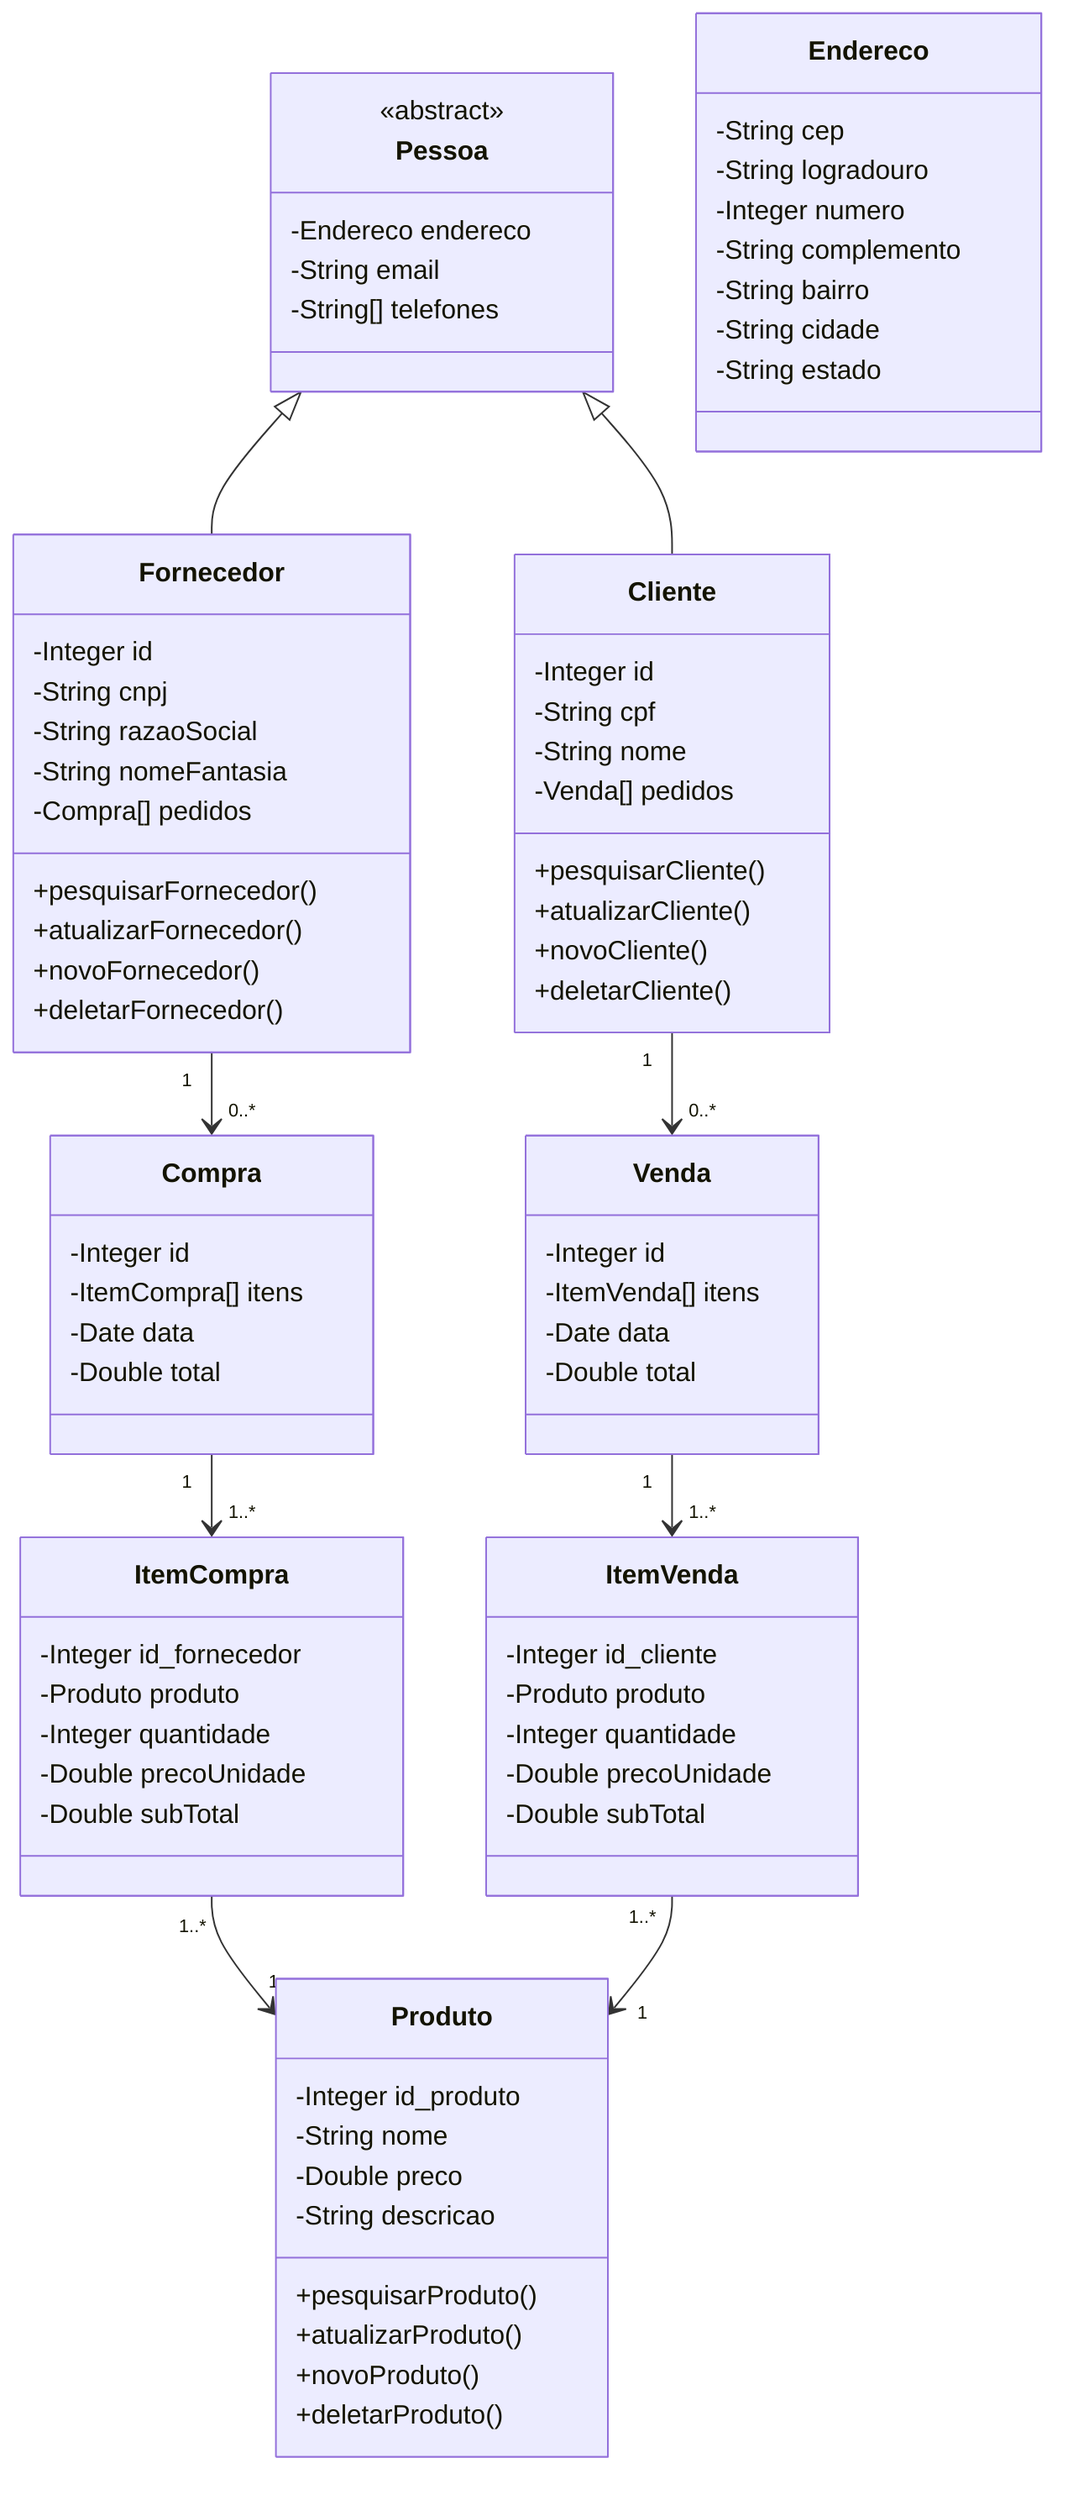 classDiagram
    class Pessoa {
        <<abstract>>
        -Endereco endereco
        -String email
        -String[] telefones
    }

    class Fornecedor {
        -Integer id
        -String cnpj
        -String razaoSocial
        -String nomeFantasia
        -Compra[] pedidos

        +pesquisarFornecedor()
        +atualizarFornecedor()
        +novoFornecedor()
        +deletarFornecedor()
    }

    class ItemCompra {
        -Integer id_fornecedor
        -Produto produto
        -Integer quantidade
        -Double precoUnidade
        -Double subTotal
    }

    class Compra {
        -Integer id
        -ItemCompra[] itens
        -Date data
        -Double total
    }

    class Cliente {
        -Integer id
        -String cpf
        -String nome
        -Venda[] pedidos
        
        +pesquisarCliente()
        +atualizarCliente()
        +novoCliente()
        +deletarCliente()
    }

    class ItemVenda {
        -Integer id_cliente
        -Produto produto
        -Integer quantidade
        -Double precoUnidade
        -Double subTotal
    }

    class Venda {
        -Integer id
        -ItemVenda[] itens
        -Date data
        -Double total
    }

    class Produto {
        -Integer id_produto
        -String nome
        -Double preco
        -String descricao

        +pesquisarProduto()
        +atualizarProduto()
        +novoProduto()
        +deletarProduto()
    }

    %%-- seria interessante criar uma função autoCEP(String cep), mas teríamos de baixar as tabelas de CEP do IBGE --%%
    %%-- no caso essa função buscaria do CEP da pessoa e completaria automaticamente o Estado, Cidade, Bairro e Logradouro de Endereco  --%%
    class Endereco {
        -String cep
        -String logradouro
        -Integer numero
        -String complemento
        -String bairro
        -String cidade
        -String estado
    }

    Pessoa <|-- Fornecedor
    Pessoa <|-- Cliente

    Fornecedor "1" --> "0..*" Compra
    Compra "1" --> "1..*" ItemCompra

    Cliente "1" --> "0..*" Venda
    Venda "1" --> "1..*" ItemVenda

    ItemCompra "1..*" --> "1" Produto
    ItemVenda "1..*" --> "1" Produto